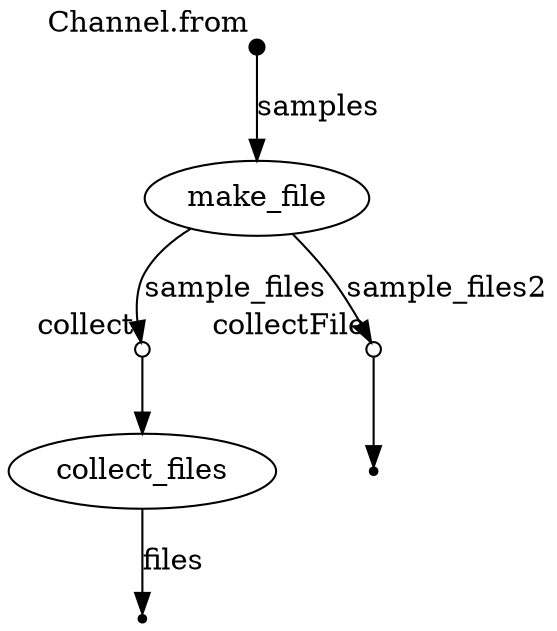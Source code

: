 digraph flowchart {
p0 [shape=point,label="",fixedsize=true,width=0.1,xlabel="Channel.from"];
p1 [label="make_file"];
p0 -> p1 [label="samples"];

p1 [label="make_file"];
p4 [shape=circle,label="",fixedsize=true,width=0.1,xlabel="collect"];
p1 -> p4 [label="sample_files"];

p1 [label="make_file"];
p2 [shape=circle,label="",fixedsize=true,width=0.1,xlabel="collectFile"];
p1 -> p2 [label="sample_files2"];

p2 [shape=circle,label="",fixedsize=true,width=0.1,xlabel="collectFile"];
p3 [shape=point];
p2 -> p3;

p4 [shape=circle,label="",fixedsize=true,width=0.1,xlabel="collect"];
p5 [label="collect_files"];
p4 -> p5;

p5 [label="collect_files"];
p6 [shape=point];
p5 -> p6 [label="files"];

}
